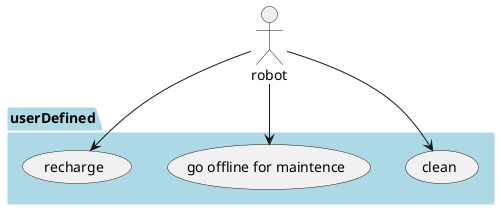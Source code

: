 @startuml robotUML

actor robot

skinparam package {
    BackgroundColor LightBlue
    BorderColor #CCCC
    BorderThickness 2
}

package userDefined {
    robot --> (clean)
    "go offline for maintence" as (offLine)
    robot --> (offLine)
    robot --> (recharge)
}


@enduml robotUML
